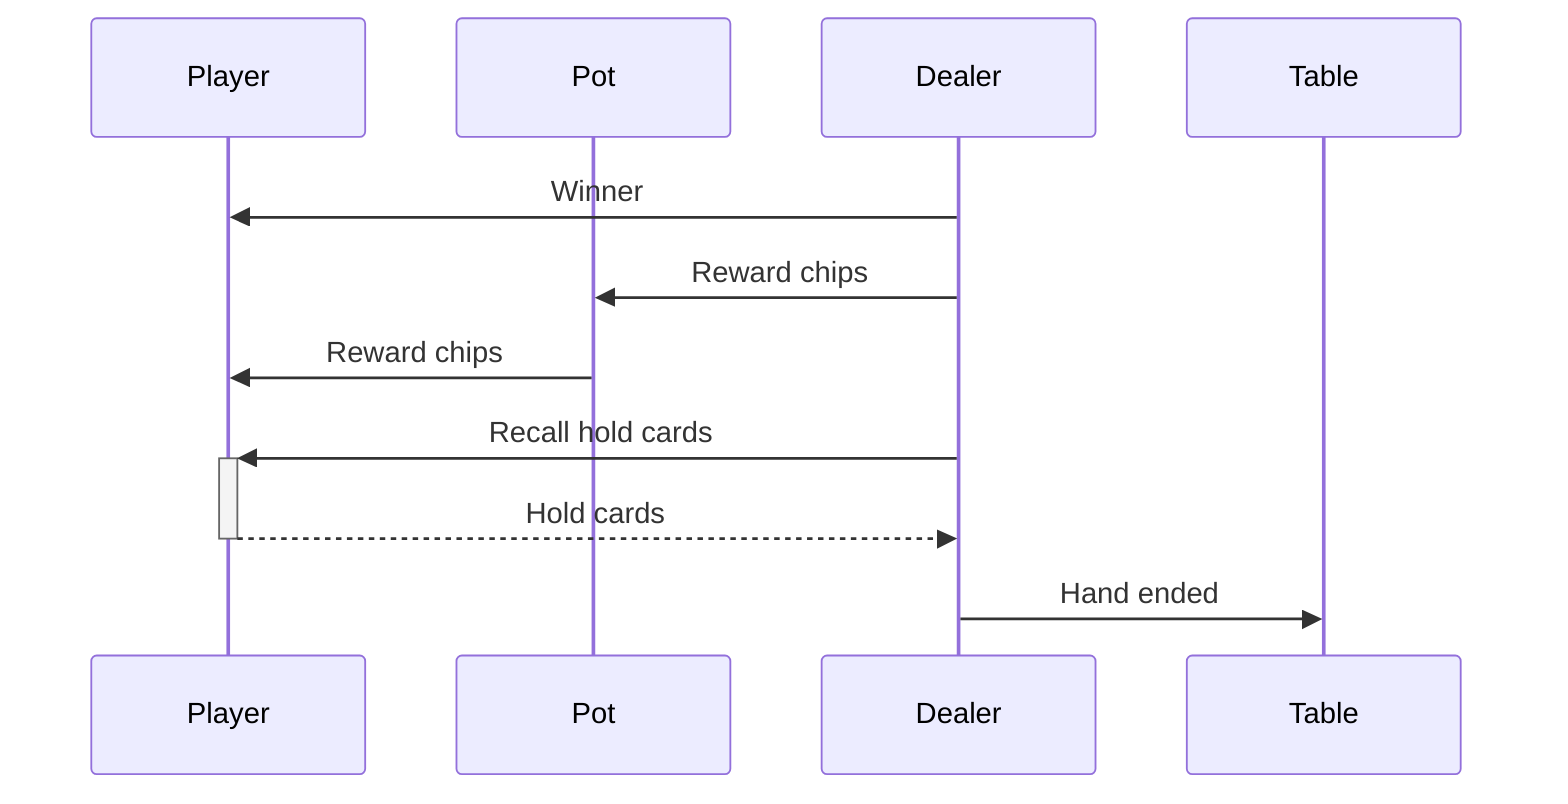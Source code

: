 sequenceDiagram
    participant Player
    participant Pot
    participant Dealer
    participant Table

    Dealer->>Player: Winner
    Dealer->>Pot: Reward chips
    Pot->>Player: Reward chips
    Dealer->>+Player: Recall hold cards
    Player-->>-Dealer: Hold cards
    Dealer->>Table: Hand ended